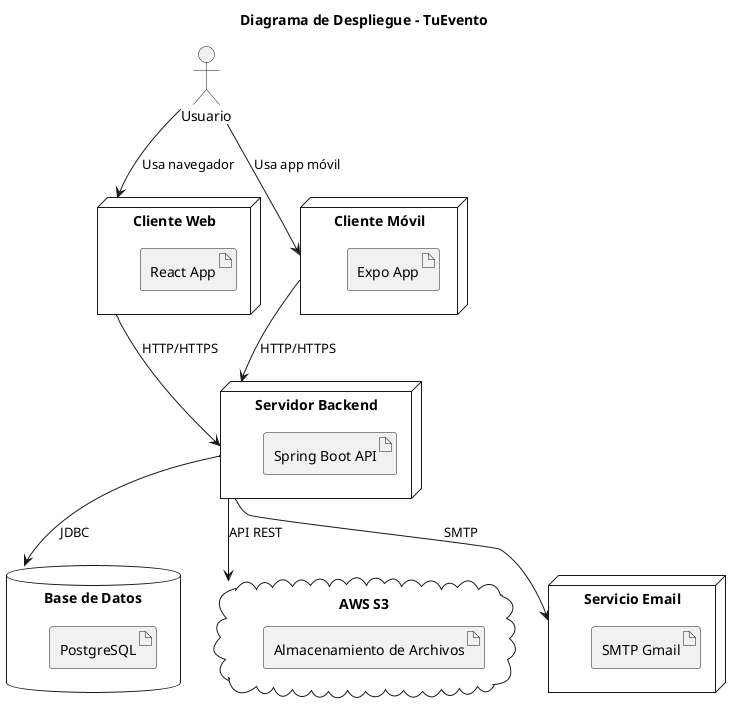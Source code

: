 @startuml Deployment Diagram - TuEvento

title Diagrama de Despliegue - TuEvento

node "Cliente Web" as WebClient {
    artifact "React App" as ReactApp
}

node "Cliente Móvil" as MobileClient {
    artifact "Expo App" as ExpoApp
}

node "Servidor Backend" as BackendServer {
    artifact "Spring Boot API" as SpringBoot
}

database "Base de Datos" as Database {
    artifact "PostgreSQL" as Postgres
}

cloud "AWS S3" as S3 {
    artifact "Almacenamiento de Archivos" as Storage
}

node "Servicio Email" as EmailService {
    artifact "SMTP Gmail" as SMTP
}

actor "Usuario" as User

User --> WebClient : Usa navegador
User --> MobileClient : Usa app móvil

WebClient --> BackendServer : HTTP/HTTPS
MobileClient --> BackendServer : HTTP/HTTPS

BackendServer --> Database : JDBC
BackendServer --> S3 : API REST
BackendServer --> EmailService : SMTP

@enduml